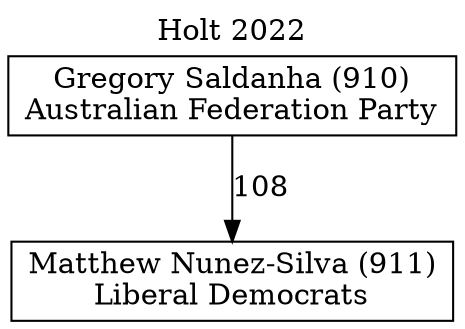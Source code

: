 // House preference flow
digraph "Matthew Nunez-Silva (911)_Holt_2022" {
	graph [label="Holt 2022" labelloc=t mclimit=10]
	node [shape=box]
	"Matthew Nunez-Silva (911)" [label="Matthew Nunez-Silva (911)
Liberal Democrats"]
	"Gregory Saldanha (910)" [label="Gregory Saldanha (910)
Australian Federation Party"]
	"Gregory Saldanha (910)" -> "Matthew Nunez-Silva (911)" [label=108]
}

